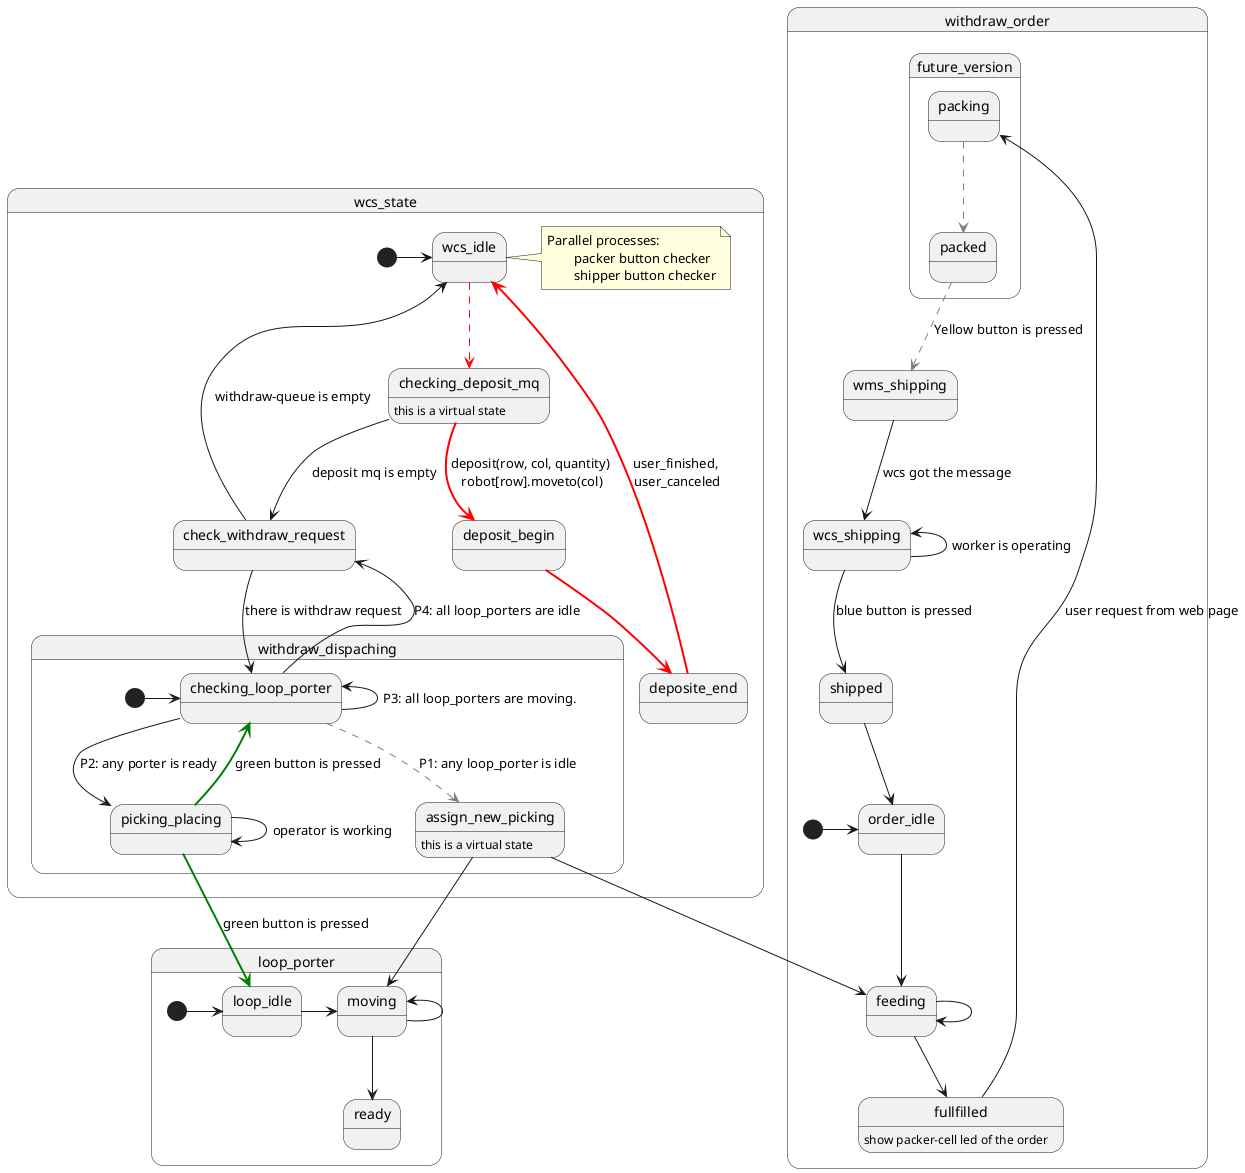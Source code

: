@startuml

state wcs_state{
	[*] -> wcs_idle
	wcs_idle-[#red,dashed]-> checking_deposit_mq
	checking_deposit_mq -[#red,bold]-> deposit_begin: deposit(row, col, quantity) \nrobot[row].moveto(col)
	deposit_begin -[#red,bold]-> deposite_end
	deposite_end -[#red,bold]->wcs_idle: user_finished, \nuser_canceled
	checking_deposit_mq: this is a virtual state

	state withdraw_dispaching{
		[*] -> checking_loop_porter
		checking_loop_porter -[#grey,dashed]-> assign_new_picking : P1: any loop_porter is idle
		assign_new_picking: this is a virtual state
		checking_loop_porter --> picking_placing : P2: any porter is ready  
		checking_loop_porter <-- checking_loop_porter: P3: all loop_porters are moving.
		picking_placing -> picking_placing: operator is working
		picking_placing -[#green,bold]-> checking_loop_porter : green button is pressed
	}
	checking_deposit_mq --> check_withdraw_request: deposit mq is empty
	check_withdraw_request --> wcs_idle:  withdraw-queue is empty
	check_withdraw_request --> checking_loop_porter: there is withdraw request
	check_withdraw_request <-- checking_loop_porter: P4: all loop_porters are idle
	note right of wcs_idle
	Parallel processes:
		packer button checker
		shipper button checker
	end note
}


state loop_porter {
	[*] -> loop_idle 
	loop_idle -> moving
	moving <- moving
	moving --> ready
}

picking_placing -[#green,bold]-> loop_idle : green button is pressed
assign_new_picking --> moving


state withdraw_order{
	[*] -> order_idle
	order_idle --> feeding
	feeding --> feeding
	feeding --> fullfilled

	state future_version{
		fullfilled --> packing: user request from web page
		packing -[#grey,dashed]-> packed 
	}
	packed -[#grey,dashed]-> wms_shipping: Yellow button is pressed

	wms_shipping --> wcs_shipping: wcs got the message
	wcs_shipping <-- wcs_shipping: worker is operating
	wcs_shipping --> shipped: blue button is pressed
	shipped --> order_idle
	fullfilled: show packer-cell led of the order
}

assign_new_picking --> feeding
@enduml

